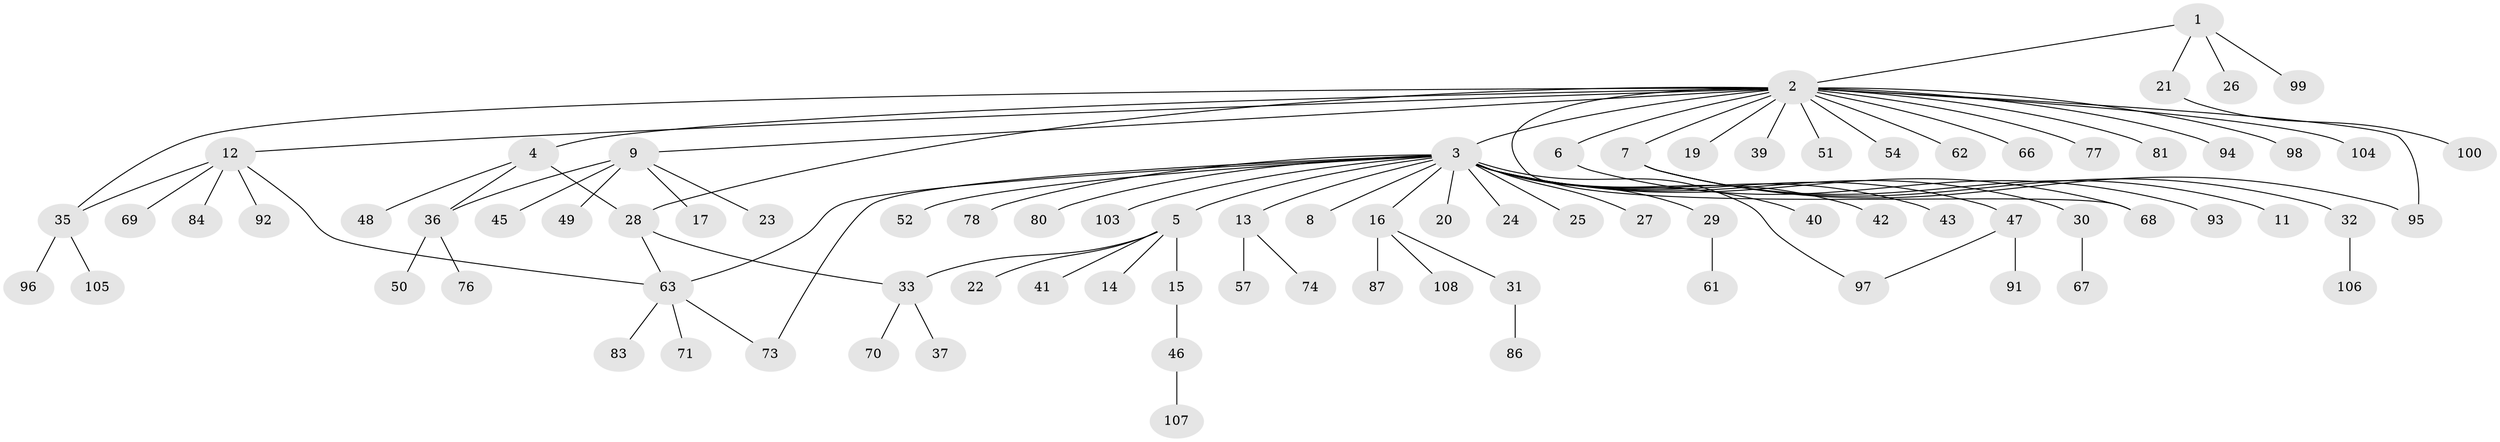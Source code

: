 // Generated by graph-tools (version 1.1) at 2025/23/03/03/25 07:23:54]
// undirected, 85 vertices, 94 edges
graph export_dot {
graph [start="1"]
  node [color=gray90,style=filled];
  1 [super="+88"];
  2 [super="+89"];
  3 [super="+38"];
  4 [super="+34"];
  5 [super="+10"];
  6 [super="+85"];
  7 [super="+79"];
  8;
  9 [super="+18"];
  11;
  12 [super="+59"];
  13;
  14 [super="+109"];
  15;
  16 [super="+53"];
  17;
  19 [super="+44"];
  20;
  21 [super="+58"];
  22;
  23;
  24;
  25;
  26;
  27;
  28 [super="+60"];
  29;
  30;
  31;
  32 [super="+56"];
  33 [super="+75"];
  35 [super="+90"];
  36 [super="+65"];
  37;
  39;
  40;
  41;
  42;
  43;
  45;
  46 [super="+72"];
  47 [super="+55"];
  48;
  49;
  50;
  51;
  52;
  54 [super="+102"];
  57 [super="+101"];
  61;
  62;
  63 [super="+64"];
  66;
  67 [super="+82"];
  68;
  69;
  70;
  71;
  73;
  74;
  76;
  77;
  78;
  80;
  81;
  83;
  84;
  86;
  87;
  91;
  92;
  93;
  94;
  95;
  96;
  97;
  98;
  99;
  100;
  103;
  104;
  105;
  106;
  107;
  108;
  1 -- 2;
  1 -- 21;
  1 -- 26;
  1 -- 99;
  2 -- 3;
  2 -- 4;
  2 -- 6;
  2 -- 7;
  2 -- 9;
  2 -- 12;
  2 -- 19;
  2 -- 28;
  2 -- 35;
  2 -- 39;
  2 -- 51;
  2 -- 54;
  2 -- 62;
  2 -- 66;
  2 -- 68;
  2 -- 77;
  2 -- 81;
  2 -- 94;
  2 -- 95;
  2 -- 98;
  2 -- 104;
  3 -- 5;
  3 -- 8;
  3 -- 13;
  3 -- 16;
  3 -- 20;
  3 -- 24;
  3 -- 25;
  3 -- 27;
  3 -- 29;
  3 -- 30;
  3 -- 40;
  3 -- 42;
  3 -- 43;
  3 -- 47;
  3 -- 52;
  3 -- 68;
  3 -- 73;
  3 -- 78;
  3 -- 97;
  3 -- 103;
  3 -- 80;
  3 -- 63;
  4 -- 28;
  4 -- 48;
  4 -- 36;
  5 -- 15;
  5 -- 22;
  5 -- 33;
  5 -- 41;
  5 -- 14;
  6 -- 93;
  7 -- 11;
  7 -- 32;
  7 -- 95;
  9 -- 17;
  9 -- 23;
  9 -- 36;
  9 -- 45;
  9 -- 49;
  12 -- 84;
  12 -- 69;
  12 -- 63;
  12 -- 92;
  12 -- 35;
  13 -- 57;
  13 -- 74;
  15 -- 46;
  16 -- 31;
  16 -- 87;
  16 -- 108;
  21 -- 100;
  28 -- 63;
  28 -- 33;
  29 -- 61;
  30 -- 67;
  31 -- 86;
  32 -- 106;
  33 -- 37;
  33 -- 70;
  35 -- 96;
  35 -- 105;
  36 -- 50;
  36 -- 76;
  46 -- 107;
  47 -- 97;
  47 -- 91;
  63 -- 71;
  63 -- 83;
  63 -- 73;
}
